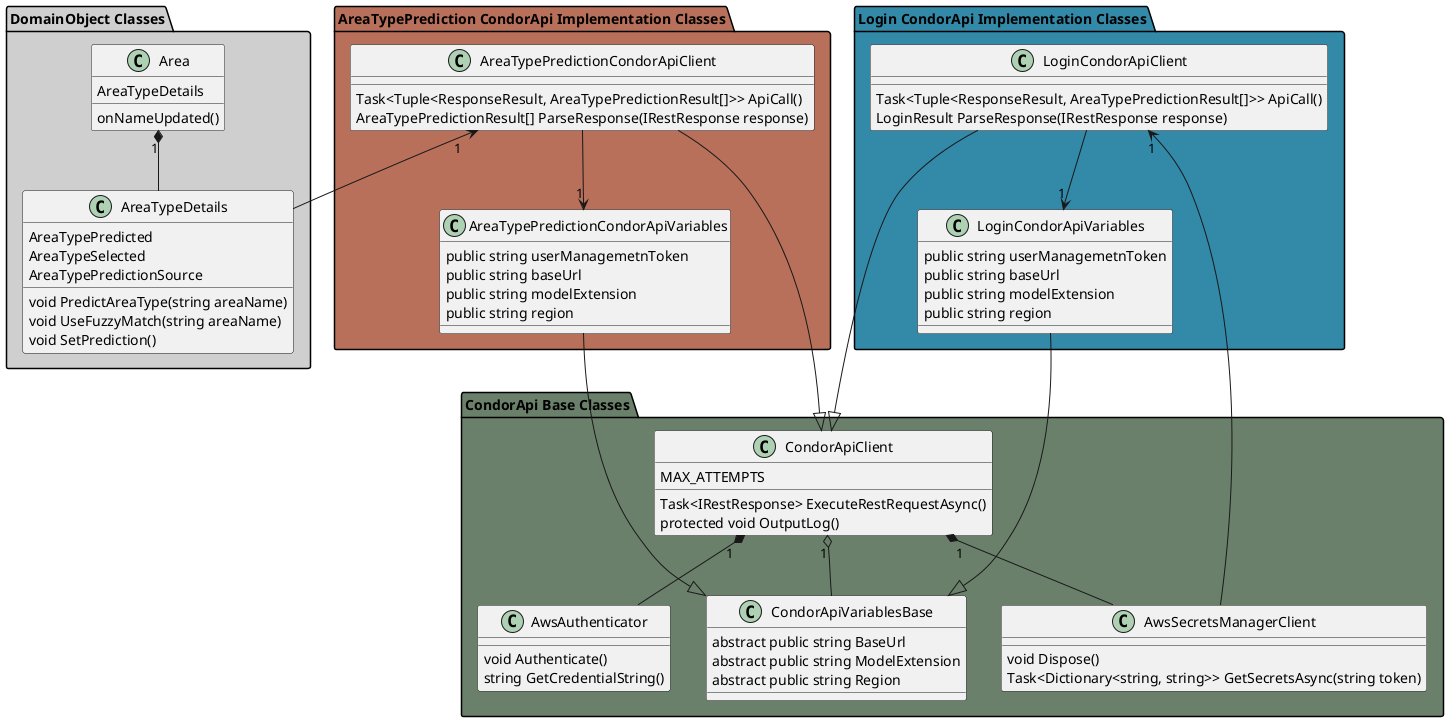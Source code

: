 @startuml condor_api_class_diagram


package "DomainObject Classes" #cfcfcf {
	class Area {
		AreaTypeDetails
		onNameUpdated()
	}
	class AreaTypeDetails {
		AreaTypePredicted
		AreaTypeSelected
		AreaTypePredictionSource
		void PredictAreaType(string areaName)
		void UseFuzzyMatch(string areaName)
		void SetPrediction()
	}
	Area "1" *-- AreaTypeDetails
}


package "AreaTypePrediction CondorApi Implementation Classes" #b8705a {
	class AreaTypePredictionCondorApiClient {
		Task<Tuple<ResponseResult, AreaTypePredictionResult[]>> ApiCall() 
		AreaTypePredictionResult[] ParseResponse(IRestResponse response)
	}

	class AreaTypePredictionCondorApiVariables {
		public string userManagemetnToken
		public string baseUrl
		public string modelExtension
		public string region
	}
	AreaTypePredictionCondorApiClient --> "1" AreaTypePredictionCondorApiVariables
}


package "Login CondorApi Implementation Classes" #3289a8 {

	class LoginCondorApiClient {
		Task<Tuple<ResponseResult, AreaTypePredictionResult[]>> ApiCall() 
		LoginResult ParseResponse(IRestResponse response)
	}

	class LoginCondorApiVariables {
		public string userManagemetnToken
		public string baseUrl
		public string modelExtension
		public string region
	}
	LoginCondorApiClient --> "1" LoginCondorApiVariables
}

package "CondorApi Base Classes" #6a806b {
	class AwsAuthenticator {
		void Authenticate() 
		string GetCredentialString()
	}

	class CondorApiVariablesBase {
		abstract public string BaseUrl
		abstract public string ModelExtension
		abstract public string Region
	}

	class CondorApiClient {
		MAX_ATTEMPTS
		Task<IRestResponse> ExecuteRestRequestAsync()
		protected void OutputLog()
	}

	class AwsSecretsManagerClient {
		void Dispose()
		Task<Dictionary<string, string>> GetSecretsAsync(string token)
	}

	CondorApiClient "1" o-- CondorApiVariablesBase

	' Aws reations
	CondorApiClient "1" *-d- AwsSecretsManagerClient 
	CondorApiClient "1" *-d- AwsAuthenticator
}


' DomainObjects to CondorApi relation
AreaTypePredictionCondorApiClient "1" <-d- AreaTypeDetails

' Inheritance
AreaTypePredictionCondorApiClient ---|> CondorApiClient
LoginCondorApiClient ---|> CondorApiClient

' Variables Inheritance
AreaTypePredictionCondorApiVariables --|> CondorApiVariablesBase
LoginCondorApiVariables --|> CondorApiVariablesBase

' Login relations
LoginCondorApiClient "1" <-- AwsSecretsManagerClient

@enduml